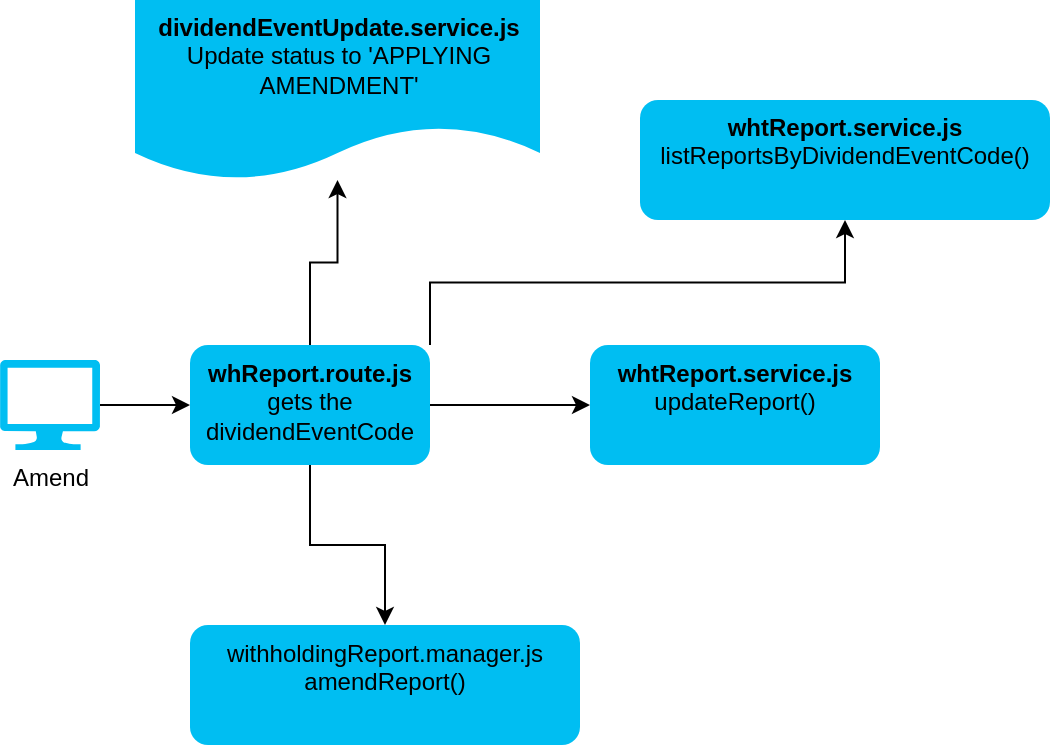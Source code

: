 <mxfile version="20.8.5" type="github">
  <diagram id="fz54IqpGBmZTanIcJFjQ" name="Page-1">
    <mxGraphModel dx="1434" dy="803" grid="1" gridSize="10" guides="1" tooltips="1" connect="1" arrows="1" fold="1" page="1" pageScale="1" pageWidth="1100" pageHeight="850" math="0" shadow="0">
      <root>
        <mxCell id="0" />
        <mxCell id="1" parent="0" />
        <mxCell id="pKnwndLk_ZpKPhvuW-sv-3" value="" style="edgeStyle=orthogonalEdgeStyle;rounded=0;orthogonalLoop=1;jettySize=auto;html=1;" edge="1" parent="1" source="pKnwndLk_ZpKPhvuW-sv-1" target="pKnwndLk_ZpKPhvuW-sv-2">
          <mxGeometry relative="1" as="geometry" />
        </mxCell>
        <mxCell id="pKnwndLk_ZpKPhvuW-sv-1" value="Amend" style="verticalLabelPosition=bottom;html=1;verticalAlign=top;align=center;strokeColor=none;fillColor=#00BEF2;shape=mxgraph.azure.computer;pointerEvents=1;" vertex="1" parent="1">
          <mxGeometry x="70" y="290" width="50" height="45" as="geometry" />
        </mxCell>
        <mxCell id="pKnwndLk_ZpKPhvuW-sv-5" value="" style="edgeStyle=orthogonalEdgeStyle;rounded=0;orthogonalLoop=1;jettySize=auto;html=1;" edge="1" parent="1" source="pKnwndLk_ZpKPhvuW-sv-2" target="pKnwndLk_ZpKPhvuW-sv-4">
          <mxGeometry relative="1" as="geometry" />
        </mxCell>
        <mxCell id="pKnwndLk_ZpKPhvuW-sv-7" value="" style="edgeStyle=orthogonalEdgeStyle;rounded=0;orthogonalLoop=1;jettySize=auto;html=1;exitX=1;exitY=0;exitDx=0;exitDy=0;" edge="1" parent="1" source="pKnwndLk_ZpKPhvuW-sv-2" target="pKnwndLk_ZpKPhvuW-sv-6">
          <mxGeometry relative="1" as="geometry" />
        </mxCell>
        <mxCell id="pKnwndLk_ZpKPhvuW-sv-9" value="" style="edgeStyle=orthogonalEdgeStyle;rounded=0;orthogonalLoop=1;jettySize=auto;html=1;" edge="1" parent="1" source="pKnwndLk_ZpKPhvuW-sv-2" target="pKnwndLk_ZpKPhvuW-sv-8">
          <mxGeometry relative="1" as="geometry" />
        </mxCell>
        <mxCell id="pKnwndLk_ZpKPhvuW-sv-11" value="" style="edgeStyle=orthogonalEdgeStyle;rounded=0;orthogonalLoop=1;jettySize=auto;html=1;" edge="1" parent="1" source="pKnwndLk_ZpKPhvuW-sv-2" target="pKnwndLk_ZpKPhvuW-sv-10">
          <mxGeometry relative="1" as="geometry" />
        </mxCell>
        <mxCell id="pKnwndLk_ZpKPhvuW-sv-2" value="&lt;b&gt;whReport.route.js&lt;/b&gt; gets the dividendEventCode" style="rounded=1;whiteSpace=wrap;html=1;verticalAlign=top;fillColor=#00BEF2;strokeColor=none;" vertex="1" parent="1">
          <mxGeometry x="165" y="282.5" width="120" height="60" as="geometry" />
        </mxCell>
        <mxCell id="pKnwndLk_ZpKPhvuW-sv-4" value="&lt;b&gt;dividendEventUpdate.service.js&lt;/b&gt; Update status to &#39;APPLYING AMENDMENT&#39;" style="shape=document;whiteSpace=wrap;html=1;boundedLbl=1;verticalAlign=top;fillColor=#00BEF2;strokeColor=none;rounded=1;" vertex="1" parent="1">
          <mxGeometry x="137.5" y="110" width="202.5" height="90" as="geometry" />
        </mxCell>
        <mxCell id="pKnwndLk_ZpKPhvuW-sv-6" value="&lt;b&gt;whtReport.service.js&lt;/b&gt; listReportsByDividendEventCode()" style="rounded=1;whiteSpace=wrap;html=1;verticalAlign=top;fillColor=#00BEF2;strokeColor=none;" vertex="1" parent="1">
          <mxGeometry x="390" y="160" width="205" height="60" as="geometry" />
        </mxCell>
        <mxCell id="pKnwndLk_ZpKPhvuW-sv-8" value="&lt;b&gt;whtReport.service.js&lt;/b&gt; updateReport()" style="rounded=1;whiteSpace=wrap;html=1;verticalAlign=top;fillColor=#00BEF2;strokeColor=none;" vertex="1" parent="1">
          <mxGeometry x="365" y="282.5" width="145" height="60" as="geometry" />
        </mxCell>
        <mxCell id="pKnwndLk_ZpKPhvuW-sv-10" value="withholdingReport.manager.js amendReport()" style="rounded=1;whiteSpace=wrap;html=1;verticalAlign=top;fillColor=#00BEF2;strokeColor=none;" vertex="1" parent="1">
          <mxGeometry x="165" y="422.5" width="195" height="60" as="geometry" />
        </mxCell>
      </root>
    </mxGraphModel>
  </diagram>
</mxfile>
